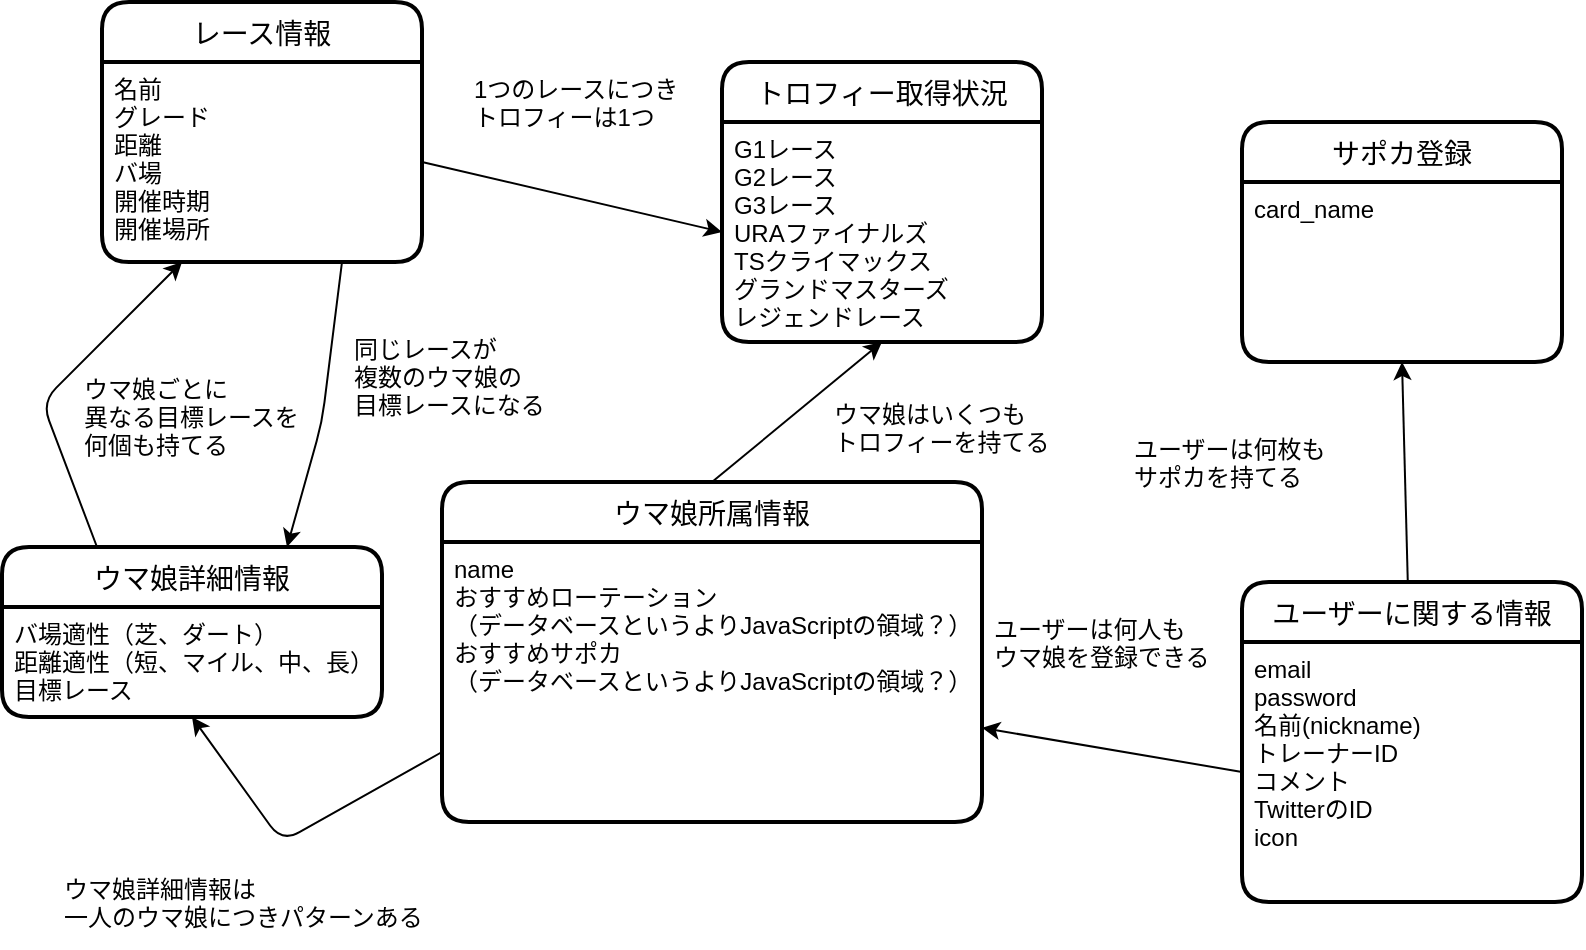 <mxfile>
    <diagram id="IpXbJthg-0SCmJk3Om7s" name="ページ1">
        <mxGraphModel dx="822" dy="547" grid="1" gridSize="10" guides="1" tooltips="1" connect="1" arrows="1" fold="1" page="1" pageScale="1" pageWidth="827" pageHeight="1169" math="0" shadow="0">
            <root>
                <mxCell id="0"/>
                <mxCell id="1" parent="0"/>
                <mxCell id="2" value="ユーザーに関する情報" style="swimlane;childLayout=stackLayout;horizontal=1;startSize=30;horizontalStack=0;rounded=1;fontSize=14;fontStyle=0;strokeWidth=2;resizeParent=0;resizeLast=1;shadow=0;dashed=0;align=center;" parent="1" vertex="1">
                    <mxGeometry x="630" y="330" width="170" height="160" as="geometry"/>
                </mxCell>
                <mxCell id="3" value="email&#10;password&#10;名前(nickname)&#10;トレーナーID&#10;コメント&#10;TwitterのID&#10;icon" style="align=left;strokeColor=none;fillColor=none;spacingLeft=4;fontSize=12;verticalAlign=top;resizable=0;rotatable=0;part=1;" parent="2" vertex="1">
                    <mxGeometry y="30" width="170" height="130" as="geometry"/>
                </mxCell>
                <mxCell id="4" value="ウマ娘所属情報" style="swimlane;childLayout=stackLayout;horizontal=1;startSize=30;horizontalStack=0;rounded=1;fontSize=14;fontStyle=0;strokeWidth=2;resizeParent=0;resizeLast=1;shadow=0;dashed=0;align=center;" parent="1" vertex="1">
                    <mxGeometry x="230" y="280" width="270" height="170" as="geometry"/>
                </mxCell>
                <mxCell id="5" value="name&#10;おすすめローテーション&#10;（データベースというよりJavaScriptの領域？）&#10;おすすめサポカ&#10;（データベースというよりJavaScriptの領域？）" style="align=left;strokeColor=none;fillColor=none;spacingLeft=4;fontSize=12;verticalAlign=top;resizable=0;rotatable=0;part=1;" parent="4" vertex="1">
                    <mxGeometry y="30" width="270" height="140" as="geometry"/>
                </mxCell>
                <mxCell id="6" value="トロフィー取得状況" style="swimlane;childLayout=stackLayout;horizontal=1;startSize=30;horizontalStack=0;rounded=1;fontSize=14;fontStyle=0;strokeWidth=2;resizeParent=0;resizeLast=1;shadow=0;dashed=0;align=center;" parent="1" vertex="1">
                    <mxGeometry x="370" y="70" width="160" height="140" as="geometry"/>
                </mxCell>
                <mxCell id="7" value="G1レース&#10;G2レース&#10;G3レース&#10;URAファイナルズ&#10;TSクライマックス&#10;グランドマスターズ&#10;レジェンドレース" style="align=left;strokeColor=none;fillColor=none;spacingLeft=4;fontSize=12;verticalAlign=top;resizable=0;rotatable=0;part=1;" parent="6" vertex="1">
                    <mxGeometry y="30" width="160" height="110" as="geometry"/>
                </mxCell>
                <mxCell id="8" value="サポカ登録" style="swimlane;childLayout=stackLayout;horizontal=1;startSize=30;horizontalStack=0;rounded=1;fontSize=14;fontStyle=0;strokeWidth=2;resizeParent=0;resizeLast=1;shadow=0;dashed=0;align=center;" parent="1" vertex="1">
                    <mxGeometry x="630" y="100" width="160" height="120" as="geometry"/>
                </mxCell>
                <mxCell id="9" value="card_name" style="align=left;strokeColor=none;fillColor=none;spacingLeft=4;fontSize=12;verticalAlign=top;resizable=0;rotatable=0;part=1;" parent="8" vertex="1">
                    <mxGeometry y="30" width="160" height="90" as="geometry"/>
                </mxCell>
                <mxCell id="10" value="ユーザーは何人も&#10;ウマ娘を登録できる&#10;" style="text;strokeColor=none;fillColor=none;spacingLeft=4;spacingRight=4;overflow=hidden;rotatable=0;points=[[0,0.5],[1,0.5]];portConstraint=eastwest;fontSize=12;" parent="1" vertex="1">
                    <mxGeometry x="500" y="340" width="150" height="30" as="geometry"/>
                </mxCell>
                <mxCell id="11" value="ウマ娘はいくつも&#10;トロフィーを持てる" style="text;strokeColor=none;fillColor=none;spacingLeft=4;spacingRight=4;overflow=hidden;rotatable=0;points=[[0,0.5],[1,0.5]];portConstraint=eastwest;fontSize=12;" parent="1" vertex="1">
                    <mxGeometry x="420" y="232.5" width="150" height="30" as="geometry"/>
                </mxCell>
                <mxCell id="12" style="edgeStyle=none;html=1;exitX=0;exitY=0.5;exitDx=0;exitDy=0;" parent="1" source="3" target="5" edge="1">
                    <mxGeometry relative="1" as="geometry"/>
                </mxCell>
                <mxCell id="14" style="edgeStyle=none;html=1;entryX=0.5;entryY=1;entryDx=0;entryDy=0;exitX=0.5;exitY=0;exitDx=0;exitDy=0;" parent="1" source="4" target="7" edge="1">
                    <mxGeometry relative="1" as="geometry">
                        <mxPoint x="440" y="130" as="sourcePoint"/>
                    </mxGeometry>
                </mxCell>
                <mxCell id="16" style="edgeStyle=none;html=1;entryX=0.5;entryY=1;entryDx=0;entryDy=0;" parent="1" source="2" target="9" edge="1">
                    <mxGeometry relative="1" as="geometry"/>
                </mxCell>
                <mxCell id="17" value="ユーザーは何枚も&#10;サポカを持てる" style="text;strokeColor=none;fillColor=none;spacingLeft=4;spacingRight=4;overflow=hidden;rotatable=0;points=[[0,0.5],[1,0.5]];portConstraint=eastwest;fontSize=12;" parent="1" vertex="1">
                    <mxGeometry x="570" y="250" width="120" height="40" as="geometry"/>
                </mxCell>
                <mxCell id="23" value="レース情報" style="swimlane;childLayout=stackLayout;horizontal=1;startSize=30;horizontalStack=0;rounded=1;fontSize=14;fontStyle=0;strokeWidth=2;resizeParent=0;resizeLast=1;shadow=0;dashed=0;align=center;" vertex="1" parent="1">
                    <mxGeometry x="60" y="40" width="160" height="130" as="geometry"/>
                </mxCell>
                <mxCell id="24" value="名前&#10;グレード&#10;距離&#10;バ場&#10;開催時期&#10;開催場所" style="align=left;strokeColor=none;fillColor=none;spacingLeft=4;fontSize=12;verticalAlign=top;resizable=0;rotatable=0;part=1;" vertex="1" parent="23">
                    <mxGeometry y="30" width="160" height="100" as="geometry"/>
                </mxCell>
                <mxCell id="25" style="edgeStyle=none;html=1;exitX=1;exitY=0.5;exitDx=0;exitDy=0;entryX=0;entryY=0.5;entryDx=0;entryDy=0;" edge="1" parent="1" source="24" target="7">
                    <mxGeometry relative="1" as="geometry"/>
                </mxCell>
                <mxCell id="33" style="edgeStyle=none;html=1;exitX=0.25;exitY=0;exitDx=0;exitDy=0;entryX=0.25;entryY=1;entryDx=0;entryDy=0;" edge="1" parent="1" source="26" target="24">
                    <mxGeometry relative="1" as="geometry">
                        <Array as="points">
                            <mxPoint x="30" y="240"/>
                        </Array>
                    </mxGeometry>
                </mxCell>
                <mxCell id="26" value="ウマ娘詳細情報" style="swimlane;childLayout=stackLayout;horizontal=1;startSize=30;horizontalStack=0;rounded=1;fontSize=14;fontStyle=0;strokeWidth=2;resizeParent=0;resizeLast=1;shadow=0;dashed=0;align=center;" vertex="1" parent="1">
                    <mxGeometry x="10" y="312.5" width="190" height="85" as="geometry"/>
                </mxCell>
                <mxCell id="27" value="バ場適性（芝、ダート）&#10;距離適性（短、マイル、中、長）&#10;目標レース" style="align=left;strokeColor=none;fillColor=none;spacingLeft=4;fontSize=12;verticalAlign=top;resizable=0;rotatable=0;part=1;" vertex="1" parent="26">
                    <mxGeometry y="30" width="190" height="55" as="geometry"/>
                </mxCell>
                <mxCell id="29" value="ウマ娘詳細情報は&#10;一人のウマ娘につきパターンある" style="text;strokeColor=none;fillColor=none;spacingLeft=4;spacingRight=4;overflow=hidden;rotatable=0;points=[[0,0.5],[1,0.5]];portConstraint=eastwest;fontSize=12;" vertex="1" parent="1">
                    <mxGeometry x="35" y="470" width="195" height="40" as="geometry"/>
                </mxCell>
                <mxCell id="31" style="edgeStyle=none;html=1;exitX=0;exitY=0.75;exitDx=0;exitDy=0;entryX=0.5;entryY=1;entryDx=0;entryDy=0;" edge="1" parent="1" source="5" target="27">
                    <mxGeometry relative="1" as="geometry">
                        <Array as="points">
                            <mxPoint x="150" y="460"/>
                        </Array>
                    </mxGeometry>
                </mxCell>
                <mxCell id="32" style="edgeStyle=none;html=1;exitX=0.75;exitY=1;exitDx=0;exitDy=0;entryX=0.75;entryY=0;entryDx=0;entryDy=0;" edge="1" parent="1" source="24" target="26">
                    <mxGeometry relative="1" as="geometry">
                        <Array as="points">
                            <mxPoint x="170" y="250"/>
                        </Array>
                    </mxGeometry>
                </mxCell>
                <mxCell id="34" value="ウマ娘ごとに&#10;異なる目標レースを&#10;何個も持てる" style="text;strokeColor=none;fillColor=none;spacingLeft=4;spacingRight=4;overflow=hidden;rotatable=0;points=[[0,0.5],[1,0.5]];portConstraint=eastwest;fontSize=12;" vertex="1" parent="1">
                    <mxGeometry x="45" y="220" width="120" height="55" as="geometry"/>
                </mxCell>
                <mxCell id="35" value="同じレースが&#10;複数のウマ娘の&#10;目標レースになる" style="text;strokeColor=none;fillColor=none;spacingLeft=4;spacingRight=4;overflow=hidden;rotatable=0;points=[[0,0.5],[1,0.5]];portConstraint=eastwest;fontSize=12;" vertex="1" parent="1">
                    <mxGeometry x="180" y="200" width="110" height="50" as="geometry"/>
                </mxCell>
                <mxCell id="36" value="1つのレースにつき&#10;トロフィーは1つ" style="text;strokeColor=none;fillColor=none;spacingLeft=4;spacingRight=4;overflow=hidden;rotatable=0;points=[[0,0.5],[1,0.5]];portConstraint=eastwest;fontSize=12;" vertex="1" parent="1">
                    <mxGeometry x="240" y="70" width="120" height="40" as="geometry"/>
                </mxCell>
            </root>
        </mxGraphModel>
    </diagram>
</mxfile>